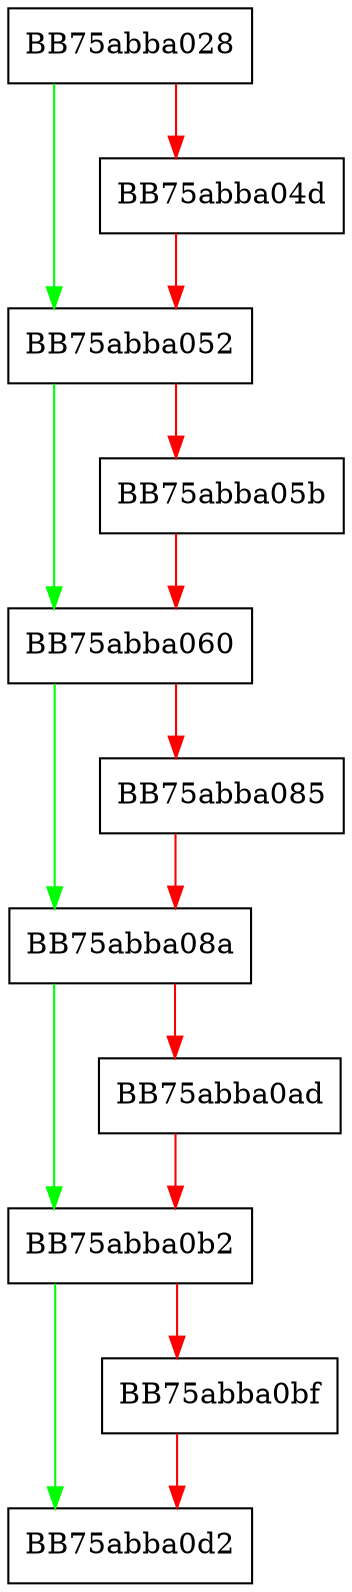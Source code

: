 digraph Split {
  node [shape="box"];
  graph [splines=ortho];
  BB75abba028 -> BB75abba052 [color="green"];
  BB75abba028 -> BB75abba04d [color="red"];
  BB75abba04d -> BB75abba052 [color="red"];
  BB75abba052 -> BB75abba060 [color="green"];
  BB75abba052 -> BB75abba05b [color="red"];
  BB75abba05b -> BB75abba060 [color="red"];
  BB75abba060 -> BB75abba08a [color="green"];
  BB75abba060 -> BB75abba085 [color="red"];
  BB75abba085 -> BB75abba08a [color="red"];
  BB75abba08a -> BB75abba0b2 [color="green"];
  BB75abba08a -> BB75abba0ad [color="red"];
  BB75abba0ad -> BB75abba0b2 [color="red"];
  BB75abba0b2 -> BB75abba0d2 [color="green"];
  BB75abba0b2 -> BB75abba0bf [color="red"];
  BB75abba0bf -> BB75abba0d2 [color="red"];
}